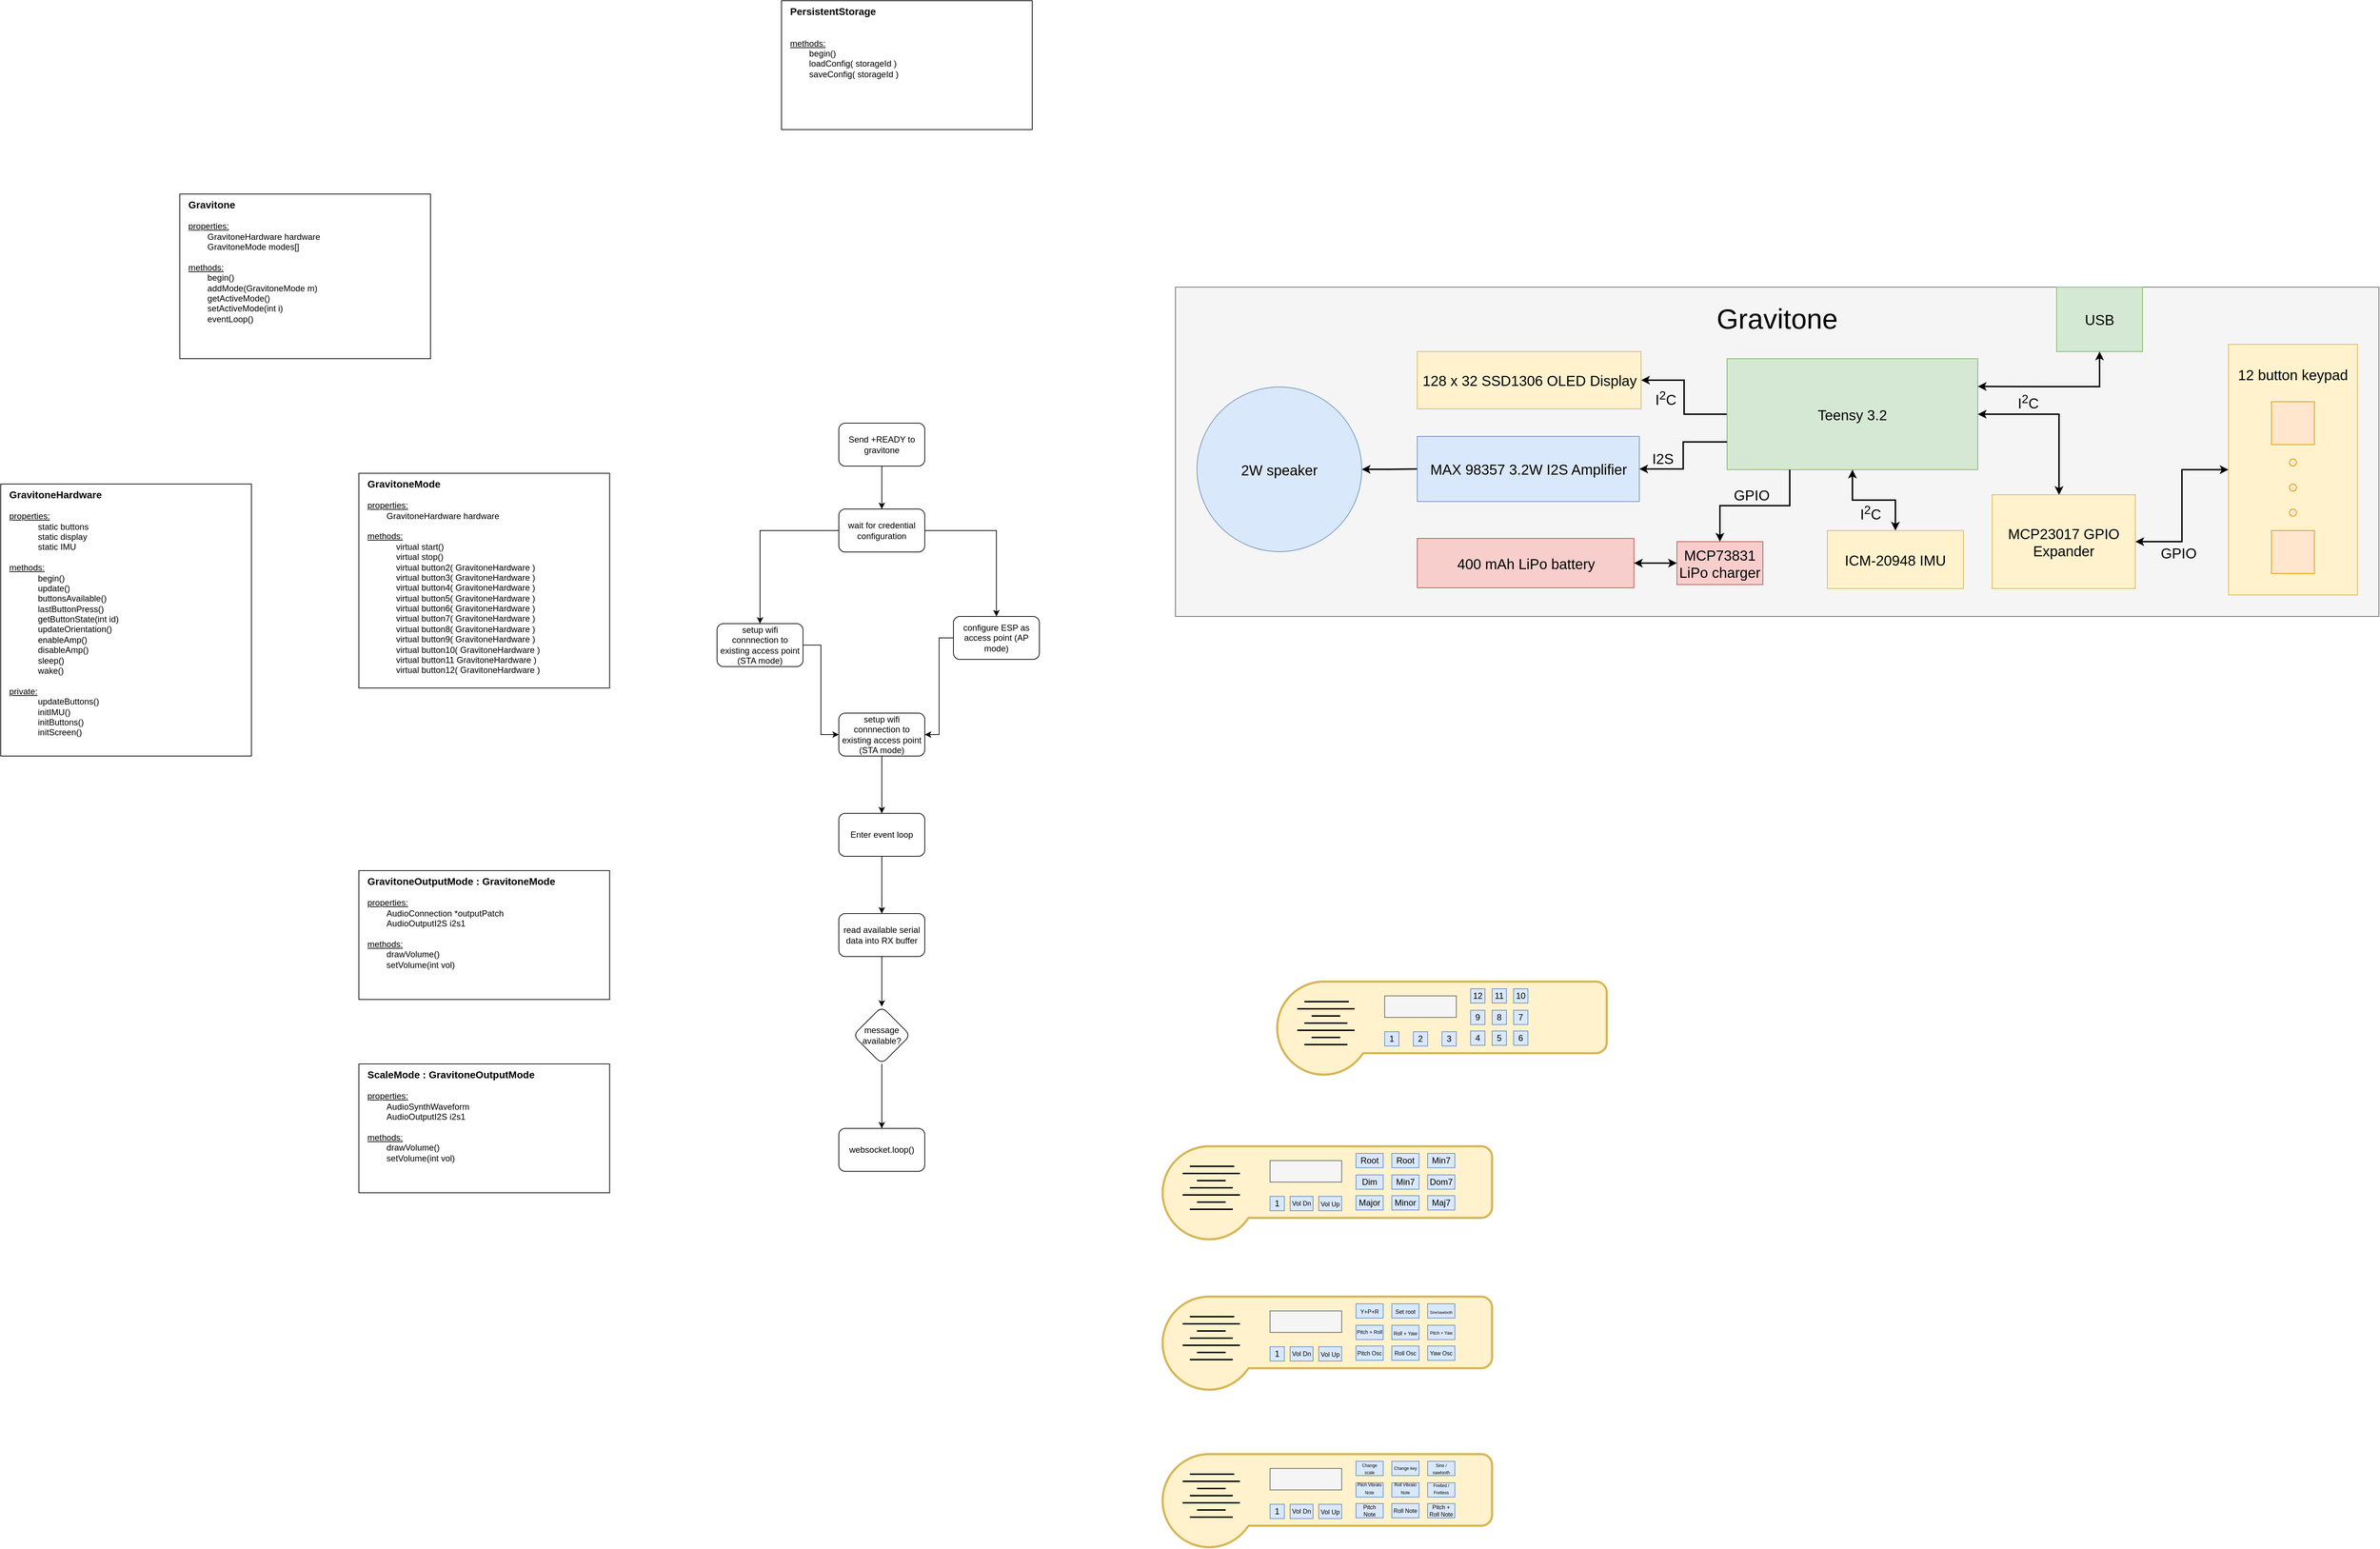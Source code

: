 <mxfile version="20.1.1" type="device"><diagram name="Page-1" id="6133507b-19e7-1e82-6fc7-422aa6c4b21f"><mxGraphModel dx="250" dy="991" grid="0" gridSize="10" guides="0" tooltips="1" connect="1" arrows="1" fold="1" page="1" pageScale="1" pageWidth="1100" pageHeight="850" background="none" math="0" shadow="0"><root><mxCell id="0"/><mxCell id="1" parent="0"/><mxCell id="W7IkrbDZLCluCFSgi0uV-3" value="&lt;b style=&quot;font-size: 14px&quot;&gt;GravitoneHardware&lt;br&gt;&lt;/b&gt;&lt;br&gt;&lt;u&gt;properties:&lt;br&gt;&lt;/u&gt;&lt;blockquote style=&quot;margin: 0 0 0 40px ; border: none ; padding: 0px&quot;&gt;&lt;/blockquote&gt;&lt;blockquote style=&quot;margin: 0 0 0 40px ; border: none ; padding: 0px&quot;&gt;&lt;span&gt;static buttons&lt;br&gt;&lt;/span&gt;&lt;span&gt;static display&lt;br&gt;&lt;/span&gt;static IMU&lt;/blockquote&gt;&lt;blockquote style=&quot;margin: 0 0 0 40px ; border: none ; padding: 0px&quot;&gt;&lt;/blockquote&gt;&lt;br&gt;&lt;u&gt;methods:&lt;/u&gt;&lt;b&gt;&lt;br&gt;&lt;/b&gt;&lt;span&gt;&#9;&lt;/span&gt;&lt;blockquote style=&quot;margin: 0 0 0 40px ; border: none ; padding: 0px&quot;&gt;begin()&lt;br&gt;update()&lt;br&gt;buttonsAvailable()&lt;br&gt;lastButtonPress()&lt;/blockquote&gt;&lt;blockquote style=&quot;margin: 0 0 0 40px ; border: none ; padding: 0px&quot;&gt;getButtonState(int id)&lt;/blockquote&gt;&lt;blockquote style=&quot;margin: 0 0 0 40px ; border: none ; padding: 0px&quot;&gt;updateOrientation()&lt;/blockquote&gt;&lt;blockquote style=&quot;margin: 0 0 0 40px ; border: none ; padding: 0px&quot;&gt;&lt;span&gt;enableAmp()&lt;/span&gt;&lt;/blockquote&gt;&lt;blockquote style=&quot;margin: 0 0 0 40px ; border: none ; padding: 0px&quot;&gt;&lt;span&gt;disableAmp()&lt;/span&gt;&lt;/blockquote&gt;&lt;blockquote style=&quot;margin: 0 0 0 40px ; border: none ; padding: 0px&quot;&gt;sleep()&lt;/blockquote&gt;&lt;blockquote style=&quot;margin: 0 0 0 40px ; border: none ; padding: 0px&quot;&gt;wake()&lt;/blockquote&gt;&lt;blockquote style=&quot;margin: 0 0 0 40px ; border: none ; padding: 0px&quot;&gt;&lt;span&gt;&lt;br&gt;&lt;/span&gt;&lt;/blockquote&gt;&lt;span&gt;&lt;u&gt;private:&lt;/u&gt;&lt;br&gt;&lt;/span&gt;&lt;blockquote style=&quot;margin: 0 0 0 40px ; border: none ; padding: 0px&quot;&gt;updateButtons()&lt;br&gt;&lt;span&gt;initIMU()&lt;br&gt;&lt;/span&gt;&lt;span&gt;initButtons()&lt;br&gt;&lt;/span&gt;initScreen()&lt;/blockquote&gt;&lt;blockquote style=&quot;margin: 0 0 0 40px ; border: none ; padding: 0px&quot;&gt;&lt;/blockquote&gt;&lt;blockquote style=&quot;margin: 0 0 0 40px ; border: none ; padding: 0px&quot;&gt;&lt;/blockquote&gt;" style="rounded=0;whiteSpace=wrap;html=1;align=left;verticalAlign=top;spacingLeft=10;" parent="1" vertex="1"><mxGeometry x="80" y="75" width="350" height="380" as="geometry"/></mxCell><mxCell id="W7IkrbDZLCluCFSgi0uV-5" value="&lt;b style=&quot;font-size: 14px&quot;&gt;PersistentStorage&lt;br&gt;&lt;/b&gt;&lt;br&gt;&lt;blockquote style=&quot;margin: 0 0 0 40px ; border: none ; padding: 0px&quot;&gt;&lt;/blockquote&gt;&lt;br&gt;&lt;u&gt;methods:&lt;/u&gt;&lt;b&gt;&lt;br&gt;&lt;/b&gt;&lt;span style=&quot;white-space: pre&quot;&gt;&#9;&lt;/span&gt;begin()&lt;br&gt;&amp;nbsp; &amp;nbsp;&lt;span style=&quot;white-space: pre&quot;&gt;&#9;&lt;/span&gt;loadConfig( storageId )&lt;br&gt;&lt;span style=&quot;white-space: pre&quot;&gt;&#9;&lt;/span&gt;saveConfig( storageId )" style="rounded=0;whiteSpace=wrap;html=1;align=left;verticalAlign=top;spacingLeft=10;" parent="1" vertex="1"><mxGeometry x="1170" y="-600" width="350" height="180" as="geometry"/></mxCell><mxCell id="W7IkrbDZLCluCFSgi0uV-6" value="&lt;b style=&quot;font-size: 14px&quot;&gt;Gravitone&lt;br&gt;&lt;/b&gt;&lt;br&gt;&lt;blockquote style=&quot;margin: 0 0 0 40px ; border: none ; padding: 0px&quot;&gt;&lt;/blockquote&gt;&lt;u&gt;properties:&lt;br&gt;&lt;/u&gt;&lt;span style=&quot;white-space: pre&quot;&gt;&#9;&lt;/span&gt;GravitoneHardware hardware&lt;br&gt;&lt;span style=&quot;white-space: pre&quot;&gt;&lt;span style=&quot;white-space: pre&quot;&gt;&#9;&lt;/span&gt;GravitoneMode modes[]&#9;&lt;/span&gt;&lt;br&gt;&lt;br&gt;&lt;u&gt;methods:&lt;/u&gt;&lt;br&gt;&lt;span style=&quot;white-space: pre&quot;&gt;&#9;&lt;/span&gt;begin()&lt;br&gt;&lt;span style=&quot;font-weight: bold ; white-space: pre&quot;&gt;&#9;&lt;/span&gt;addMode(GravitoneMode m)&lt;br&gt;&lt;span&gt;&#9;&lt;/span&gt;&lt;span&gt;&#9;&lt;/span&gt;&lt;span style=&quot;white-space: pre&quot;&gt;&#9;&lt;/span&gt;getActiveMode()&lt;br&gt;&lt;span style=&quot;white-space: pre&quot;&gt;&#9;&lt;/span&gt;setActiveMode(int i)&lt;br&gt;&lt;span style=&quot;white-space: pre&quot;&gt;&#9;&lt;/span&gt;eventLoop()" style="rounded=0;whiteSpace=wrap;html=1;align=left;verticalAlign=top;spacingLeft=10;" parent="1" vertex="1"><mxGeometry x="330" y="-330" width="350" height="230" as="geometry"/></mxCell><mxCell id="W7IkrbDZLCluCFSgi0uV-7" value="&lt;b style=&quot;font-size: 14px&quot;&gt;GravitoneMode&lt;br&gt;&lt;/b&gt;&lt;br&gt;&lt;blockquote style=&quot;margin: 0 0 0 40px ; border: none ; padding: 0px&quot;&gt;&lt;/blockquote&gt;&lt;u&gt;properties:&lt;br&gt;&lt;/u&gt;&lt;span style=&quot;white-space: pre&quot;&gt;&#9;&lt;/span&gt;GravitoneHardware hardware&lt;br&gt;&lt;br&gt;&lt;u&gt;methods:&lt;/u&gt;&lt;b&gt;&lt;br&gt;&lt;/b&gt;&lt;span&gt;&#9;&lt;/span&gt;&lt;blockquote style=&quot;margin: 0 0 0 40px ; border: none ; padding: 0px&quot;&gt;virtual start()&lt;br&gt;virtual stop()&lt;br&gt;virtual button2( GravitoneHardware )&lt;br&gt;virtual button3( GravitoneHardware )&lt;br&gt;virtual button4( GravitoneHardware )&lt;br&gt;virtual button5( GravitoneHardware )&lt;br&gt;virtual button6( GravitoneHardware )&lt;br&gt;virtual button7( GravitoneHardware )&lt;br&gt;virtual button8( GravitoneHardware )&lt;br&gt;virtual button9( GravitoneHardware )&lt;br&gt;virtual button10( GravitoneHardware )&lt;br&gt;virtual button11 GravitoneHardware )&lt;br&gt;virtual button12( GravitoneHardware )&lt;/blockquote&gt;" style="rounded=0;whiteSpace=wrap;html=1;align=left;verticalAlign=top;spacingLeft=10;" parent="1" vertex="1"><mxGeometry x="580" y="60" width="350" height="300" as="geometry"/></mxCell><mxCell id="W7IkrbDZLCluCFSgi0uV-9" value="&lt;b style=&quot;font-size: 14px&quot;&gt;GravitoneOutputMode : GravitoneMode&lt;br&gt;&lt;/b&gt;&lt;br&gt;&lt;u&gt;properties:&lt;br&gt;&lt;/u&gt;&lt;span style=&quot;white-space: pre&quot;&gt;&#9;&lt;/span&gt;AudioConnection *outputPatch&lt;br&gt;&lt;span style=&quot;white-space: pre&quot;&gt;&#9;&lt;/span&gt;AudioOutputI2S i2s1&lt;br&gt;&lt;blockquote style=&quot;margin: 0 0 0 40px ; border: none ; padding: 0px&quot;&gt;&lt;/blockquote&gt;&lt;br&gt;&lt;u&gt;methods:&lt;br&gt;&lt;/u&gt;&lt;span style=&quot;font-weight: bold ; white-space: pre&quot;&gt;&#9;&lt;/span&gt;drawVolume()&lt;br&gt;&lt;span style=&quot;white-space: pre&quot;&gt;&#9;&lt;/span&gt;setVolume(int vol)" style="rounded=0;whiteSpace=wrap;html=1;align=left;verticalAlign=top;spacingLeft=10;" parent="1" vertex="1"><mxGeometry x="580" y="615" width="350" height="180" as="geometry"/></mxCell><mxCell id="PRtLZQ2tRaYuhKxC2Gip-6" value="" style="edgeStyle=orthogonalEdgeStyle;rounded=0;orthogonalLoop=1;jettySize=auto;html=1;" parent="1" source="PRtLZQ2tRaYuhKxC2Gip-1" target="PRtLZQ2tRaYuhKxC2Gip-2" edge="1"><mxGeometry relative="1" as="geometry"/></mxCell><mxCell id="PRtLZQ2tRaYuhKxC2Gip-1" value="Send +READY to gravitone" style="rounded=1;whiteSpace=wrap;html=1;" parent="1" vertex="1"><mxGeometry x="1250" y="-10" width="120" height="60" as="geometry"/></mxCell><mxCell id="PRtLZQ2tRaYuhKxC2Gip-7" style="edgeStyle=orthogonalEdgeStyle;rounded=0;orthogonalLoop=1;jettySize=auto;html=1;entryX=0.5;entryY=0;entryDx=0;entryDy=0;" parent="1" source="PRtLZQ2tRaYuhKxC2Gip-2" target="PRtLZQ2tRaYuhKxC2Gip-3" edge="1"><mxGeometry relative="1" as="geometry"/></mxCell><mxCell id="PRtLZQ2tRaYuhKxC2Gip-8" style="edgeStyle=orthogonalEdgeStyle;rounded=0;orthogonalLoop=1;jettySize=auto;html=1;entryX=0.5;entryY=0;entryDx=0;entryDy=0;" parent="1" source="PRtLZQ2tRaYuhKxC2Gip-2" target="PRtLZQ2tRaYuhKxC2Gip-4" edge="1"><mxGeometry relative="1" as="geometry"/></mxCell><mxCell id="PRtLZQ2tRaYuhKxC2Gip-2" value="wait for credential configuration" style="rounded=1;whiteSpace=wrap;html=1;" parent="1" vertex="1"><mxGeometry x="1250" y="110" width="120" height="60" as="geometry"/></mxCell><mxCell id="PRtLZQ2tRaYuhKxC2Gip-9" style="edgeStyle=orthogonalEdgeStyle;rounded=0;orthogonalLoop=1;jettySize=auto;html=1;entryX=0;entryY=0.5;entryDx=0;entryDy=0;" parent="1" source="PRtLZQ2tRaYuhKxC2Gip-3" target="PRtLZQ2tRaYuhKxC2Gip-5" edge="1"><mxGeometry relative="1" as="geometry"/></mxCell><mxCell id="PRtLZQ2tRaYuhKxC2Gip-3" value="setup wifi connnection to existing access point (STA mode)" style="rounded=1;whiteSpace=wrap;html=1;" parent="1" vertex="1"><mxGeometry x="1080" y="270" width="120" height="60" as="geometry"/></mxCell><mxCell id="PRtLZQ2tRaYuhKxC2Gip-10" style="edgeStyle=orthogonalEdgeStyle;rounded=0;orthogonalLoop=1;jettySize=auto;html=1;entryX=1;entryY=0.5;entryDx=0;entryDy=0;" parent="1" source="PRtLZQ2tRaYuhKxC2Gip-4" target="PRtLZQ2tRaYuhKxC2Gip-5" edge="1"><mxGeometry relative="1" as="geometry"/></mxCell><mxCell id="PRtLZQ2tRaYuhKxC2Gip-4" value="configure ESP as access point (AP mode)" style="rounded=1;whiteSpace=wrap;html=1;" parent="1" vertex="1"><mxGeometry x="1410" y="260" width="120" height="60" as="geometry"/></mxCell><mxCell id="PRtLZQ2tRaYuhKxC2Gip-12" value="" style="edgeStyle=orthogonalEdgeStyle;rounded=0;orthogonalLoop=1;jettySize=auto;html=1;" parent="1" source="PRtLZQ2tRaYuhKxC2Gip-5" target="PRtLZQ2tRaYuhKxC2Gip-11" edge="1"><mxGeometry relative="1" as="geometry"/></mxCell><mxCell id="PRtLZQ2tRaYuhKxC2Gip-5" value="setup wifi connnection to existing access point (STA mode)" style="rounded=1;whiteSpace=wrap;html=1;" parent="1" vertex="1"><mxGeometry x="1250" y="395" width="120" height="60" as="geometry"/></mxCell><mxCell id="PRtLZQ2tRaYuhKxC2Gip-14" value="" style="edgeStyle=orthogonalEdgeStyle;rounded=0;orthogonalLoop=1;jettySize=auto;html=1;" parent="1" source="PRtLZQ2tRaYuhKxC2Gip-11" target="PRtLZQ2tRaYuhKxC2Gip-13" edge="1"><mxGeometry relative="1" as="geometry"/></mxCell><mxCell id="PRtLZQ2tRaYuhKxC2Gip-11" value="Enter event loop" style="rounded=1;whiteSpace=wrap;html=1;" parent="1" vertex="1"><mxGeometry x="1250" y="535" width="120" height="60" as="geometry"/></mxCell><mxCell id="PRtLZQ2tRaYuhKxC2Gip-16" value="" style="edgeStyle=orthogonalEdgeStyle;rounded=0;orthogonalLoop=1;jettySize=auto;html=1;" parent="1" source="PRtLZQ2tRaYuhKxC2Gip-13" target="PRtLZQ2tRaYuhKxC2Gip-15" edge="1"><mxGeometry relative="1" as="geometry"/></mxCell><mxCell id="PRtLZQ2tRaYuhKxC2Gip-13" value="read available serial data into RX buffer" style="rounded=1;whiteSpace=wrap;html=1;" parent="1" vertex="1"><mxGeometry x="1250" y="675" width="120" height="60" as="geometry"/></mxCell><mxCell id="PRtLZQ2tRaYuhKxC2Gip-18" value="" style="edgeStyle=orthogonalEdgeStyle;rounded=0;orthogonalLoop=1;jettySize=auto;html=1;" parent="1" source="PRtLZQ2tRaYuhKxC2Gip-15" target="PRtLZQ2tRaYuhKxC2Gip-17" edge="1"><mxGeometry relative="1" as="geometry"/></mxCell><mxCell id="PRtLZQ2tRaYuhKxC2Gip-15" value="message available?" style="rhombus;whiteSpace=wrap;html=1;rounded=1;" parent="1" vertex="1"><mxGeometry x="1270" y="805" width="80" height="80" as="geometry"/></mxCell><mxCell id="PRtLZQ2tRaYuhKxC2Gip-17" value="websocket.loop()" style="whiteSpace=wrap;html=1;rounded=1;" parent="1" vertex="1"><mxGeometry x="1250" y="975" width="120" height="60" as="geometry"/></mxCell><mxCell id="-ReIw0TXTo-_Zbd1Sqmu-2" value="&lt;b style=&quot;font-size: 14px&quot;&gt;ScaleMode : GravitoneOutputMode&lt;br&gt;&lt;/b&gt;&lt;br&gt;&lt;u&gt;properties:&lt;br&gt;&lt;/u&gt;&lt;span style=&quot;white-space: pre&quot;&gt;&#9;&lt;/span&gt;AudioSynthWaveform&amp;nbsp;&lt;br&gt;&lt;span style=&quot;white-space: pre&quot;&gt;&#9;&lt;/span&gt;AudioOutputI2S i2s1&lt;br&gt;&lt;blockquote style=&quot;margin: 0 0 0 40px ; border: none ; padding: 0px&quot;&gt;&lt;/blockquote&gt;&lt;br&gt;&lt;u&gt;methods:&lt;br&gt;&lt;/u&gt;&lt;span style=&quot;font-weight: bold ; white-space: pre&quot;&gt;&#9;&lt;/span&gt;drawVolume()&lt;br&gt;&lt;span style=&quot;white-space: pre&quot;&gt;&#9;&lt;/span&gt;setVolume(int vol)" style="rounded=0;whiteSpace=wrap;html=1;align=left;verticalAlign=top;spacingLeft=10;" parent="1" vertex="1"><mxGeometry x="580" y="885" width="350" height="180" as="geometry"/></mxCell><mxCell id="-ReIw0TXTo-_Zbd1Sqmu-3" value="" style="rounded=0;whiteSpace=wrap;html=1;fillColor=#f5f5f5;fontColor=#333333;strokeColor=#666666;" parent="1" vertex="1"><mxGeometry x="1720" y="-200" width="1680" height="460" as="geometry"/></mxCell><mxCell id="-ReIw0TXTo-_Zbd1Sqmu-4" value="&lt;font style=&quot;font-size: 39px;&quot;&gt;Gravitone&lt;/font&gt;" style="text;html=1;strokeColor=none;fillColor=none;align=center;verticalAlign=middle;whiteSpace=wrap;rounded=0;fontSize=39;" parent="1" vertex="1"><mxGeometry x="2470" y="-170" width="180" height="30" as="geometry"/></mxCell><mxCell id="-ReIw0TXTo-_Zbd1Sqmu-22" style="edgeStyle=orthogonalEdgeStyle;rounded=0;orthogonalLoop=1;jettySize=auto;html=1;entryX=0;entryY=0.5;entryDx=0;entryDy=0;fontSize=20;strokeWidth=2;startArrow=classic;startFill=1;endArrow=none;endFill=0;" parent="1" source="-ReIw0TXTo-_Zbd1Sqmu-5" target="-ReIw0TXTo-_Zbd1Sqmu-6" edge="1"><mxGeometry relative="1" as="geometry"/></mxCell><mxCell id="-ReIw0TXTo-_Zbd1Sqmu-5" value="128 x 32 SSD1306 OLED Display" style="rounded=0;whiteSpace=wrap;html=1;fontSize=20;fillColor=#fff2cc;strokeColor=#d6b656;" parent="1" vertex="1"><mxGeometry x="2057.5" y="-110" width="312.5" height="80" as="geometry"/></mxCell><mxCell id="-ReIw0TXTo-_Zbd1Sqmu-24" style="edgeStyle=orthogonalEdgeStyle;rounded=0;orthogonalLoop=1;jettySize=auto;html=1;exitX=0.5;exitY=1;exitDx=0;exitDy=0;entryX=0.5;entryY=0;entryDx=0;entryDy=0;fontSize=20;strokeWidth=2;startArrow=classic;startFill=1;" parent="1" source="-ReIw0TXTo-_Zbd1Sqmu-6" target="-ReIw0TXTo-_Zbd1Sqmu-21" edge="1"><mxGeometry relative="1" as="geometry"/></mxCell><mxCell id="-ReIw0TXTo-_Zbd1Sqmu-26" style="edgeStyle=orthogonalEdgeStyle;rounded=0;orthogonalLoop=1;jettySize=auto;html=1;entryX=0.467;entryY=0.002;entryDx=0;entryDy=0;entryPerimeter=0;fontSize=20;strokeWidth=2;startArrow=classic;startFill=1;" parent="1" source="-ReIw0TXTo-_Zbd1Sqmu-6" target="-ReIw0TXTo-_Zbd1Sqmu-19" edge="1"><mxGeometry relative="1" as="geometry"/></mxCell><mxCell id="-ReIw0TXTo-_Zbd1Sqmu-29" value="I&lt;sup&gt;2&lt;/sup&gt;C" style="edgeLabel;html=1;align=center;verticalAlign=middle;resizable=0;points=[];fontSize=20;labelBackgroundColor=none;" parent="-ReIw0TXTo-_Zbd1Sqmu-26" vertex="1" connectable="0"><mxGeometry x="-0.222" y="3" relative="1" as="geometry"><mxPoint x="-18" y="-15" as="offset"/></mxGeometry></mxCell><mxCell id="-ReIw0TXTo-_Zbd1Sqmu-6" value="Teensy 3.2" style="rounded=0;whiteSpace=wrap;html=1;fontSize=20;fillColor=#d5e8d4;strokeColor=#82b366;" parent="1" vertex="1"><mxGeometry x="2490" y="-100" width="350" height="155" as="geometry"/></mxCell><mxCell id="-ReIw0TXTo-_Zbd1Sqmu-35" style="edgeStyle=orthogonalEdgeStyle;rounded=0;orthogonalLoop=1;jettySize=auto;html=1;entryX=0;entryY=0.5;entryDx=0;entryDy=0;fontSize=20;strokeWidth=2;startArrow=classic;startFill=1;endArrow=none;endFill=0;" parent="1" source="-ReIw0TXTo-_Zbd1Sqmu-7" target="-ReIw0TXTo-_Zbd1Sqmu-8" edge="1"><mxGeometry relative="1" as="geometry"/></mxCell><mxCell id="-ReIw0TXTo-_Zbd1Sqmu-7" value="2W speaker" style="ellipse;whiteSpace=wrap;html=1;fontSize=20;fillColor=#dae8fc;strokeColor=#6c8ebf;" parent="1" vertex="1"><mxGeometry x="1750" y="-60.5" width="230" height="230" as="geometry"/></mxCell><mxCell id="-ReIw0TXTo-_Zbd1Sqmu-36" style="edgeStyle=orthogonalEdgeStyle;rounded=0;orthogonalLoop=1;jettySize=auto;html=1;entryX=0;entryY=0.75;entryDx=0;entryDy=0;fontSize=20;strokeWidth=2;startArrow=classic;startFill=1;endArrow=none;endFill=0;" parent="1" source="-ReIw0TXTo-_Zbd1Sqmu-8" target="-ReIw0TXTo-_Zbd1Sqmu-6" edge="1"><mxGeometry relative="1" as="geometry"/></mxCell><mxCell id="-ReIw0TXTo-_Zbd1Sqmu-37" value="I2S" style="edgeLabel;html=1;align=center;verticalAlign=middle;resizable=0;points=[];fontSize=20;labelBackgroundColor=none;" parent="-ReIw0TXTo-_Zbd1Sqmu-36" vertex="1" connectable="0"><mxGeometry x="-0.038" y="-2" relative="1" as="geometry"><mxPoint x="-31" as="offset"/></mxGeometry></mxCell><mxCell id="-ReIw0TXTo-_Zbd1Sqmu-8" value="MAX 98357 3.2W I2S Amplifier" style="rounded=0;whiteSpace=wrap;html=1;fontSize=20;fillColor=#dae8fc;strokeColor=#6c8ebf;" parent="1" vertex="1"><mxGeometry x="2057.5" y="8.5" width="310" height="91" as="geometry"/></mxCell><mxCell id="-ReIw0TXTo-_Zbd1Sqmu-9" value="&lt;br style=&quot;font-size: 20px&quot;&gt;12 button keypad" style="rounded=0;whiteSpace=wrap;html=1;fontSize=20;align=center;verticalAlign=top;fillColor=#fff2cc;strokeColor=#d6b656;" parent="1" vertex="1"><mxGeometry x="3190" y="-120" width="180" height="350" as="geometry"/></mxCell><mxCell id="-ReIw0TXTo-_Zbd1Sqmu-10" value="" style="rounded=0;whiteSpace=wrap;html=1;fontSize=15;fillColor=#ffe6cc;strokeColor=#d79b00;" parent="1" vertex="1"><mxGeometry x="3250" y="-40" width="60" height="60" as="geometry"/></mxCell><mxCell id="-ReIw0TXTo-_Zbd1Sqmu-12" value="" style="ellipse;whiteSpace=wrap;html=1;fontSize=15;fillColor=#ffe6cc;strokeColor=#d79b00;" parent="1" vertex="1"><mxGeometry x="3275" y="40" width="10" height="10" as="geometry"/></mxCell><mxCell id="-ReIw0TXTo-_Zbd1Sqmu-13" value="" style="ellipse;whiteSpace=wrap;html=1;fontSize=15;fillColor=#ffe6cc;strokeColor=#d79b00;" parent="1" vertex="1"><mxGeometry x="3275" y="75" width="10" height="10" as="geometry"/></mxCell><mxCell id="-ReIw0TXTo-_Zbd1Sqmu-14" value="" style="ellipse;whiteSpace=wrap;html=1;fontSize=15;fillColor=#ffe6cc;strokeColor=#d79b00;" parent="1" vertex="1"><mxGeometry x="3275" y="110" width="10" height="10" as="geometry"/></mxCell><mxCell id="-ReIw0TXTo-_Zbd1Sqmu-18" value="" style="rounded=0;whiteSpace=wrap;html=1;fontSize=15;fillColor=#ffe6cc;strokeColor=#d79b00;" parent="1" vertex="1"><mxGeometry x="3250" y="140" width="60" height="60" as="geometry"/></mxCell><mxCell id="-ReIw0TXTo-_Zbd1Sqmu-27" style="edgeStyle=orthogonalEdgeStyle;rounded=0;orthogonalLoop=1;jettySize=auto;html=1;entryX=0;entryY=0.5;entryDx=0;entryDy=0;fontSize=20;strokeWidth=2;startArrow=classic;startFill=1;" parent="1" source="-ReIw0TXTo-_Zbd1Sqmu-19" target="-ReIw0TXTo-_Zbd1Sqmu-9" edge="1"><mxGeometry relative="1" as="geometry"/></mxCell><mxCell id="-ReIw0TXTo-_Zbd1Sqmu-28" value="GPIO" style="edgeLabel;html=1;align=center;verticalAlign=middle;resizable=0;points=[];fontSize=20;labelBackgroundColor=none;" parent="-ReIw0TXTo-_Zbd1Sqmu-27" vertex="1" connectable="0"><mxGeometry x="-0.132" relative="1" as="geometry"><mxPoint x="-5" y="50" as="offset"/></mxGeometry></mxCell><mxCell id="-ReIw0TXTo-_Zbd1Sqmu-19" value="MCP23017 GPIO Expander" style="rounded=0;whiteSpace=wrap;html=1;fontSize=20;fillColor=#fff2cc;strokeColor=#d6b656;" parent="1" vertex="1"><mxGeometry x="2860" y="90" width="200" height="131" as="geometry"/></mxCell><mxCell id="-ReIw0TXTo-_Zbd1Sqmu-21" value="ICM-20948 IMU" style="rounded=0;whiteSpace=wrap;html=1;fontSize=20;fillColor=#fff2cc;strokeColor=#d6b656;" parent="1" vertex="1"><mxGeometry x="2630" y="140" width="190" height="81" as="geometry"/></mxCell><mxCell id="-ReIw0TXTo-_Zbd1Sqmu-33" value="I&lt;sup&gt;2&lt;/sup&gt;C" style="edgeLabel;html=1;align=center;verticalAlign=middle;resizable=0;points=[];fontSize=20;labelBackgroundColor=none;" parent="1" vertex="1" connectable="0"><mxGeometry x="2940.001" y="-39.996" as="geometry"><mxPoint x="-536" y="-5" as="offset"/></mxGeometry></mxCell><mxCell id="-ReIw0TXTo-_Zbd1Sqmu-34" value="I&lt;sup&gt;2&lt;/sup&gt;C" style="edgeLabel;html=1;align=center;verticalAlign=middle;resizable=0;points=[];fontSize=20;labelBackgroundColor=none;" parent="1" vertex="1" connectable="0"><mxGeometry x="2690.001" y="115.004" as="geometry"/></mxCell><mxCell id="-ReIw0TXTo-_Zbd1Sqmu-40" value="400 mAh LiPo battery" style="rounded=0;whiteSpace=wrap;html=1;fontSize=20;fillColor=#f8cecc;strokeColor=#b85450;" parent="1" vertex="1"><mxGeometry x="2057.5" y="151" width="302.5" height="69" as="geometry"/></mxCell><mxCell id="-ReIw0TXTo-_Zbd1Sqmu-43" style="edgeStyle=orthogonalEdgeStyle;rounded=0;orthogonalLoop=1;jettySize=auto;html=1;entryX=0.25;entryY=1;entryDx=0;entryDy=0;fontSize=20;startArrow=classic;startFill=1;endArrow=none;endFill=0;strokeWidth=2;" parent="1" source="-ReIw0TXTo-_Zbd1Sqmu-42" target="-ReIw0TXTo-_Zbd1Sqmu-6" edge="1"><mxGeometry relative="1" as="geometry"/></mxCell><mxCell id="-ReIw0TXTo-_Zbd1Sqmu-44" value="GPIO" style="edgeLabel;html=1;align=center;verticalAlign=middle;resizable=0;points=[];fontSize=20;labelBackgroundColor=none;" parent="-ReIw0TXTo-_Zbd1Sqmu-43" vertex="1" connectable="0"><mxGeometry x="-0.265" y="-7" relative="1" as="geometry"><mxPoint x="21" y="-23" as="offset"/></mxGeometry></mxCell><mxCell id="-ReIw0TXTo-_Zbd1Sqmu-45" value="" style="edgeStyle=orthogonalEdgeStyle;rounded=0;orthogonalLoop=1;jettySize=auto;html=1;fontSize=20;startArrow=classic;startFill=1;endArrow=classic;endFill=1;strokeWidth=2;" parent="1" source="-ReIw0TXTo-_Zbd1Sqmu-42" target="-ReIw0TXTo-_Zbd1Sqmu-40" edge="1"><mxGeometry relative="1" as="geometry"/></mxCell><mxCell id="-ReIw0TXTo-_Zbd1Sqmu-42" value="MCP73831 LiPo charger" style="rounded=0;whiteSpace=wrap;html=1;fontSize=20;fillColor=#f8cecc;strokeColor=#b85450;" parent="1" vertex="1"><mxGeometry x="2420" y="155.5" width="120" height="60" as="geometry"/></mxCell><mxCell id="-ReIw0TXTo-_Zbd1Sqmu-49" style="edgeStyle=orthogonalEdgeStyle;rounded=0;orthogonalLoop=1;jettySize=auto;html=1;entryX=1;entryY=0.25;entryDx=0;entryDy=0;fontSize=20;startArrow=classic;startFill=1;endArrow=classic;endFill=1;strokeWidth=2;exitX=0.5;exitY=1;exitDx=0;exitDy=0;" parent="1" source="-ReIw0TXTo-_Zbd1Sqmu-50" target="-ReIw0TXTo-_Zbd1Sqmu-6" edge="1"><mxGeometry relative="1" as="geometry"><mxPoint x="3024.75" y="-109.5" as="sourcePoint"/><Array as="points"><mxPoint x="3010" y="-61"/><mxPoint x="2932" y="-61"/></Array></mxGeometry></mxCell><mxCell id="-ReIw0TXTo-_Zbd1Sqmu-50" value="USB" style="rounded=0;whiteSpace=wrap;html=1;labelBackgroundColor=none;fontSize=20;fillColor=#d5e8d4;strokeColor=#82b366;" parent="1" vertex="1"><mxGeometry x="2950" y="-200" width="120" height="90" as="geometry"/></mxCell><mxCell id="7akcp9moLon53JhHMyF--1" value="" style="rounded=1;whiteSpace=wrap;html=1;strokeWidth=3;fillColor=#fff2cc;strokeColor=#d6b656;" parent="1" vertex="1"><mxGeometry x="1912" y="770" width="410" height="100" as="geometry"/></mxCell><mxCell id="7akcp9moLon53JhHMyF--2" value="" style="ellipse;whiteSpace=wrap;html=1;strokeWidth=3;fillColor=#fff2cc;strokeColor=#d6b656;" parent="1" vertex="1"><mxGeometry x="1862" y="770" width="130" height="130" as="geometry"/></mxCell><mxCell id="7akcp9moLon53JhHMyF--3" value="" style="rounded=0;whiteSpace=wrap;html=1;strokeColor=none;fillColor=#fff2cc;" parent="1" vertex="1"><mxGeometry x="1922" y="770" width="130" height="100" as="geometry"/></mxCell><mxCell id="7akcp9moLon53JhHMyF--4" value="" style="rounded=0;whiteSpace=wrap;html=1;fillColor=#f5f5f5;fontColor=#333333;strokeColor=#666666;" parent="1" vertex="1"><mxGeometry x="2012" y="790" width="100" height="30" as="geometry"/></mxCell><mxCell id="7akcp9moLon53JhHMyF--5" value="1" style="rounded=0;whiteSpace=wrap;html=1;fillColor=#dae8fc;strokeColor=#6c8ebf;" parent="1" vertex="1"><mxGeometry x="2012" y="840" width="20" height="20" as="geometry"/></mxCell><mxCell id="7akcp9moLon53JhHMyF--6" value="2" style="rounded=0;whiteSpace=wrap;html=1;fillColor=#dae8fc;strokeColor=#6c8ebf;" parent="1" vertex="1"><mxGeometry x="2052" y="840" width="20" height="20" as="geometry"/></mxCell><mxCell id="7akcp9moLon53JhHMyF--7" value="3" style="rounded=0;whiteSpace=wrap;html=1;fillColor=#dae8fc;strokeColor=#6c8ebf;" parent="1" vertex="1"><mxGeometry x="2092" y="840" width="20" height="20" as="geometry"/></mxCell><mxCell id="7akcp9moLon53JhHMyF--8" value="12" style="rounded=0;whiteSpace=wrap;html=1;fillColor=#dae8fc;strokeColor=#6c8ebf;" parent="1" vertex="1"><mxGeometry x="2132" y="780" width="20" height="20" as="geometry"/></mxCell><mxCell id="7akcp9moLon53JhHMyF--9" value="9" style="rounded=0;whiteSpace=wrap;html=1;fillColor=#dae8fc;strokeColor=#6c8ebf;" parent="1" vertex="1"><mxGeometry x="2132" y="810" width="20" height="20" as="geometry"/></mxCell><mxCell id="7akcp9moLon53JhHMyF--10" value="4" style="rounded=0;whiteSpace=wrap;html=1;fillColor=#dae8fc;strokeColor=#6c8ebf;" parent="1" vertex="1"><mxGeometry x="2132" y="839" width="20" height="20" as="geometry"/></mxCell><mxCell id="7akcp9moLon53JhHMyF--11" value="5" style="rounded=0;whiteSpace=wrap;html=1;fillColor=#dae8fc;strokeColor=#6c8ebf;" parent="1" vertex="1"><mxGeometry x="2162" y="839" width="20" height="20" as="geometry"/></mxCell><mxCell id="7akcp9moLon53JhHMyF--12" value="6" style="rounded=0;whiteSpace=wrap;html=1;fillColor=#dae8fc;strokeColor=#6c8ebf;" parent="1" vertex="1"><mxGeometry x="2192" y="839" width="20" height="20" as="geometry"/></mxCell><mxCell id="7akcp9moLon53JhHMyF--13" value="7" style="rounded=0;whiteSpace=wrap;html=1;fillColor=#dae8fc;strokeColor=#6c8ebf;" parent="1" vertex="1"><mxGeometry x="2192" y="810" width="20" height="20" as="geometry"/></mxCell><mxCell id="7akcp9moLon53JhHMyF--14" value="8" style="rounded=0;whiteSpace=wrap;html=1;fillColor=#dae8fc;strokeColor=#6c8ebf;" parent="1" vertex="1"><mxGeometry x="2162" y="810" width="20" height="20" as="geometry"/></mxCell><mxCell id="7akcp9moLon53JhHMyF--15" value="11" style="rounded=0;whiteSpace=wrap;html=1;fillColor=#dae8fc;strokeColor=#6c8ebf;" parent="1" vertex="1"><mxGeometry x="2162" y="780" width="20" height="20" as="geometry"/></mxCell><mxCell id="7akcp9moLon53JhHMyF--16" value="10" style="rounded=0;whiteSpace=wrap;html=1;fillColor=#dae8fc;strokeColor=#6c8ebf;" parent="1" vertex="1"><mxGeometry x="2192" y="780" width="20" height="20" as="geometry"/></mxCell><mxCell id="7akcp9moLon53JhHMyF--17" value="" style="endArrow=none;html=1;rounded=0;strokeWidth=2;" parent="1" edge="1"><mxGeometry width="50" height="50" relative="1" as="geometry"><mxPoint x="1890" y="808" as="sourcePoint"/><mxPoint x="1970" y="808" as="targetPoint"/></mxGeometry></mxCell><mxCell id="7akcp9moLon53JhHMyF--18" value="" style="endArrow=none;html=1;rounded=0;strokeWidth=2;" parent="1" edge="1"><mxGeometry width="50" height="50" relative="1" as="geometry"><mxPoint x="1910" y="818" as="sourcePoint"/><mxPoint x="1950" y="818" as="targetPoint"/></mxGeometry></mxCell><mxCell id="7akcp9moLon53JhHMyF--19" value="" style="endArrow=none;html=1;rounded=0;strokeWidth=2;" parent="1" edge="1"><mxGeometry width="50" height="50" relative="1" as="geometry"><mxPoint x="1900" y="828" as="sourcePoint"/><mxPoint x="1960" y="828" as="targetPoint"/></mxGeometry></mxCell><mxCell id="7akcp9moLon53JhHMyF--20" value="" style="endArrow=none;html=1;rounded=0;strokeWidth=2;" parent="1" edge="1"><mxGeometry width="50" height="50" relative="1" as="geometry"><mxPoint x="1890" y="838" as="sourcePoint"/><mxPoint x="1970" y="838" as="targetPoint"/></mxGeometry></mxCell><mxCell id="7akcp9moLon53JhHMyF--21" value="" style="endArrow=none;html=1;rounded=0;strokeWidth=2;" parent="1" edge="1"><mxGeometry width="50" height="50" relative="1" as="geometry"><mxPoint x="1910" y="848" as="sourcePoint"/><mxPoint x="1950" y="848" as="targetPoint"/></mxGeometry></mxCell><mxCell id="7akcp9moLon53JhHMyF--22" value="" style="endArrow=none;html=1;rounded=0;strokeWidth=2;" parent="1" edge="1"><mxGeometry width="50" height="50" relative="1" as="geometry"><mxPoint x="1900" y="858" as="sourcePoint"/><mxPoint x="1960" y="858" as="targetPoint"/><Array as="points"><mxPoint x="1930" y="858"/></Array></mxGeometry></mxCell><mxCell id="7akcp9moLon53JhHMyF--23" value="" style="endArrow=none;html=1;rounded=0;strokeWidth=3;entryX=0.367;entryY=0;entryDx=0;entryDy=0;entryPerimeter=0;fillColor=#fff2cc;strokeColor=#d6b656;" parent="1" target="7akcp9moLon53JhHMyF--1" edge="1"><mxGeometry width="50" height="50" relative="1" as="geometry"><mxPoint x="1922" y="770" as="sourcePoint"/><mxPoint x="2002" y="770" as="targetPoint"/></mxGeometry></mxCell><mxCell id="7akcp9moLon53JhHMyF--24" value="" style="endArrow=none;html=1;rounded=0;strokeWidth=3;entryX=0.367;entryY=0;entryDx=0;entryDy=0;entryPerimeter=0;fillColor=#fff2cc;strokeColor=#d6b656;" parent="1" edge="1"><mxGeometry width="50" height="50" relative="1" as="geometry"><mxPoint x="1981" y="870" as="sourcePoint"/><mxPoint x="2121.47" y="870" as="targetPoint"/></mxGeometry></mxCell><mxCell id="7akcp9moLon53JhHMyF--25" value="" style="endArrow=none;html=1;rounded=0;strokeWidth=2;" parent="1" edge="1"><mxGeometry width="50" height="50" relative="1" as="geometry"><mxPoint x="1900" y="798" as="sourcePoint"/><mxPoint x="1962" y="798" as="targetPoint"/></mxGeometry></mxCell><mxCell id="_kCa1DAiLnECE7F3GCSw-1" value="" style="rounded=1;whiteSpace=wrap;html=1;strokeWidth=3;fillColor=#fff2cc;strokeColor=#d6b656;" vertex="1" parent="1"><mxGeometry x="1752" y="1000" width="410" height="100" as="geometry"/></mxCell><mxCell id="_kCa1DAiLnECE7F3GCSw-2" value="" style="ellipse;whiteSpace=wrap;html=1;strokeWidth=3;fillColor=#fff2cc;strokeColor=#d6b656;" vertex="1" parent="1"><mxGeometry x="1702" y="1000" width="130" height="130" as="geometry"/></mxCell><mxCell id="_kCa1DAiLnECE7F3GCSw-3" value="" style="rounded=0;whiteSpace=wrap;html=1;strokeColor=none;fillColor=#fff2cc;" vertex="1" parent="1"><mxGeometry x="1762" y="1000" width="130" height="100" as="geometry"/></mxCell><mxCell id="_kCa1DAiLnECE7F3GCSw-4" value="" style="rounded=0;whiteSpace=wrap;html=1;fillColor=#f5f5f5;fontColor=#333333;strokeColor=#666666;" vertex="1" parent="1"><mxGeometry x="1852" y="1020" width="100" height="30" as="geometry"/></mxCell><mxCell id="_kCa1DAiLnECE7F3GCSw-5" value="1" style="rounded=0;whiteSpace=wrap;html=1;fillColor=#dae8fc;strokeColor=#6c8ebf;" vertex="1" parent="1"><mxGeometry x="1852" y="1070" width="20" height="20" as="geometry"/></mxCell><mxCell id="_kCa1DAiLnECE7F3GCSw-6" value="Vol Dn" style="rounded=0;whiteSpace=wrap;html=1;fillColor=#dae8fc;strokeColor=#6c8ebf;fontSize=9;" vertex="1" parent="1"><mxGeometry x="1880" y="1070" width="32" height="20" as="geometry"/></mxCell><mxCell id="_kCa1DAiLnECE7F3GCSw-7" value="&lt;font style=&quot;font-size: 9px;&quot;&gt;Vol Up&lt;/font&gt;" style="rounded=0;whiteSpace=wrap;html=1;fillColor=#dae8fc;strokeColor=#6c8ebf;" vertex="1" parent="1"><mxGeometry x="1920" y="1070" width="32" height="20" as="geometry"/></mxCell><mxCell id="_kCa1DAiLnECE7F3GCSw-8" value="&lt;font style=&quot;font-size: 12px;&quot;&gt;Root&lt;/font&gt;" style="rounded=0;whiteSpace=wrap;html=1;fillColor=#dae8fc;strokeColor=#6c8ebf;fontSize=12;" vertex="1" parent="1"><mxGeometry x="1972" y="1010" width="38" height="20" as="geometry"/></mxCell><mxCell id="_kCa1DAiLnECE7F3GCSw-9" value="Dim" style="rounded=0;whiteSpace=wrap;html=1;fillColor=#dae8fc;strokeColor=#6c8ebf;" vertex="1" parent="1"><mxGeometry x="1972" y="1040" width="38" height="20" as="geometry"/></mxCell><mxCell id="_kCa1DAiLnECE7F3GCSw-10" value="Major" style="rounded=0;whiteSpace=wrap;html=1;fillColor=#dae8fc;strokeColor=#6c8ebf;" vertex="1" parent="1"><mxGeometry x="1972" y="1069" width="38" height="20" as="geometry"/></mxCell><mxCell id="_kCa1DAiLnECE7F3GCSw-11" value="Minor" style="rounded=0;whiteSpace=wrap;html=1;fillColor=#dae8fc;strokeColor=#6c8ebf;" vertex="1" parent="1"><mxGeometry x="2022" y="1069" width="38" height="20" as="geometry"/></mxCell><mxCell id="_kCa1DAiLnECE7F3GCSw-12" value="Maj7" style="rounded=0;whiteSpace=wrap;html=1;fillColor=#dae8fc;strokeColor=#6c8ebf;" vertex="1" parent="1"><mxGeometry x="2072" y="1069" width="38" height="20" as="geometry"/></mxCell><mxCell id="_kCa1DAiLnECE7F3GCSw-13" value="Dom7" style="rounded=0;whiteSpace=wrap;html=1;fillColor=#dae8fc;strokeColor=#6c8ebf;" vertex="1" parent="1"><mxGeometry x="2072" y="1040" width="38" height="20" as="geometry"/></mxCell><mxCell id="_kCa1DAiLnECE7F3GCSw-14" value="Min7" style="rounded=0;whiteSpace=wrap;html=1;fillColor=#dae8fc;strokeColor=#6c8ebf;" vertex="1" parent="1"><mxGeometry x="2022" y="1040" width="38" height="20" as="geometry"/></mxCell><mxCell id="_kCa1DAiLnECE7F3GCSw-16" value="Min7" style="rounded=0;whiteSpace=wrap;html=1;fillColor=#dae8fc;strokeColor=#6c8ebf;" vertex="1" parent="1"><mxGeometry x="2072" y="1010" width="38" height="20" as="geometry"/></mxCell><mxCell id="_kCa1DAiLnECE7F3GCSw-17" value="" style="endArrow=none;html=1;rounded=0;strokeWidth=2;" edge="1" parent="1"><mxGeometry width="50" height="50" relative="1" as="geometry"><mxPoint x="1730.0" y="1038" as="sourcePoint"/><mxPoint x="1810.0" y="1038" as="targetPoint"/></mxGeometry></mxCell><mxCell id="_kCa1DAiLnECE7F3GCSw-18" value="" style="endArrow=none;html=1;rounded=0;strokeWidth=2;" edge="1" parent="1"><mxGeometry width="50" height="50" relative="1" as="geometry"><mxPoint x="1750.0" y="1048" as="sourcePoint"/><mxPoint x="1790.0" y="1048" as="targetPoint"/></mxGeometry></mxCell><mxCell id="_kCa1DAiLnECE7F3GCSw-19" value="" style="endArrow=none;html=1;rounded=0;strokeWidth=2;" edge="1" parent="1"><mxGeometry width="50" height="50" relative="1" as="geometry"><mxPoint x="1740.0" y="1058" as="sourcePoint"/><mxPoint x="1800.0" y="1058" as="targetPoint"/></mxGeometry></mxCell><mxCell id="_kCa1DAiLnECE7F3GCSw-20" value="" style="endArrow=none;html=1;rounded=0;strokeWidth=2;" edge="1" parent="1"><mxGeometry width="50" height="50" relative="1" as="geometry"><mxPoint x="1730.0" y="1068" as="sourcePoint"/><mxPoint x="1810.0" y="1068" as="targetPoint"/></mxGeometry></mxCell><mxCell id="_kCa1DAiLnECE7F3GCSw-21" value="" style="endArrow=none;html=1;rounded=0;strokeWidth=2;" edge="1" parent="1"><mxGeometry width="50" height="50" relative="1" as="geometry"><mxPoint x="1750.0" y="1078" as="sourcePoint"/><mxPoint x="1790.0" y="1078" as="targetPoint"/></mxGeometry></mxCell><mxCell id="_kCa1DAiLnECE7F3GCSw-22" value="" style="endArrow=none;html=1;rounded=0;strokeWidth=2;" edge="1" parent="1"><mxGeometry width="50" height="50" relative="1" as="geometry"><mxPoint x="1740.0" y="1088" as="sourcePoint"/><mxPoint x="1800.0" y="1088" as="targetPoint"/><Array as="points"><mxPoint x="1770" y="1088"/></Array></mxGeometry></mxCell><mxCell id="_kCa1DAiLnECE7F3GCSw-23" value="" style="endArrow=none;html=1;rounded=0;strokeWidth=3;entryX=0.367;entryY=0;entryDx=0;entryDy=0;entryPerimeter=0;fillColor=#fff2cc;strokeColor=#d6b656;" edge="1" parent="1" target="_kCa1DAiLnECE7F3GCSw-1"><mxGeometry width="50" height="50" relative="1" as="geometry"><mxPoint x="1762" y="1000" as="sourcePoint"/><mxPoint x="1842" y="1000" as="targetPoint"/></mxGeometry></mxCell><mxCell id="_kCa1DAiLnECE7F3GCSw-24" value="" style="endArrow=none;html=1;rounded=0;strokeWidth=3;entryX=0.367;entryY=0;entryDx=0;entryDy=0;entryPerimeter=0;fillColor=#fff2cc;strokeColor=#d6b656;" edge="1" parent="1"><mxGeometry width="50" height="50" relative="1" as="geometry"><mxPoint x="1821" y="1100" as="sourcePoint"/><mxPoint x="1961.47" y="1100" as="targetPoint"/></mxGeometry></mxCell><mxCell id="_kCa1DAiLnECE7F3GCSw-25" value="" style="endArrow=none;html=1;rounded=0;strokeWidth=2;" edge="1" parent="1"><mxGeometry width="50" height="50" relative="1" as="geometry"><mxPoint x="1740.0" y="1028" as="sourcePoint"/><mxPoint x="1802" y="1028" as="targetPoint"/></mxGeometry></mxCell><mxCell id="_kCa1DAiLnECE7F3GCSw-27" value="&lt;font style=&quot;font-size: 12px;&quot;&gt;Root&lt;/font&gt;" style="rounded=0;whiteSpace=wrap;html=1;fillColor=#dae8fc;strokeColor=#6c8ebf;fontSize=12;" vertex="1" parent="1"><mxGeometry x="2022" y="1010" width="38" height="20" as="geometry"/></mxCell><mxCell id="_kCa1DAiLnECE7F3GCSw-53" value="" style="rounded=1;whiteSpace=wrap;html=1;strokeWidth=3;fillColor=#fff2cc;strokeColor=#d6b656;" vertex="1" parent="1"><mxGeometry x="1752" y="1210" width="410" height="100" as="geometry"/></mxCell><mxCell id="_kCa1DAiLnECE7F3GCSw-54" value="" style="ellipse;whiteSpace=wrap;html=1;strokeWidth=3;fillColor=#fff2cc;strokeColor=#d6b656;" vertex="1" parent="1"><mxGeometry x="1702" y="1210" width="130" height="130" as="geometry"/></mxCell><mxCell id="_kCa1DAiLnECE7F3GCSw-55" value="" style="rounded=0;whiteSpace=wrap;html=1;strokeColor=none;fillColor=#fff2cc;" vertex="1" parent="1"><mxGeometry x="1762" y="1210" width="130" height="100" as="geometry"/></mxCell><mxCell id="_kCa1DAiLnECE7F3GCSw-56" value="" style="rounded=0;whiteSpace=wrap;html=1;fillColor=#f5f5f5;fontColor=#333333;strokeColor=#666666;" vertex="1" parent="1"><mxGeometry x="1852" y="1230" width="100" height="30" as="geometry"/></mxCell><mxCell id="_kCa1DAiLnECE7F3GCSw-57" value="1" style="rounded=0;whiteSpace=wrap;html=1;fillColor=#dae8fc;strokeColor=#6c8ebf;" vertex="1" parent="1"><mxGeometry x="1852" y="1280" width="20" height="20" as="geometry"/></mxCell><mxCell id="_kCa1DAiLnECE7F3GCSw-58" value="Vol Dn" style="rounded=0;whiteSpace=wrap;html=1;fillColor=#dae8fc;strokeColor=#6c8ebf;fontSize=9;" vertex="1" parent="1"><mxGeometry x="1880" y="1280" width="32" height="20" as="geometry"/></mxCell><mxCell id="_kCa1DAiLnECE7F3GCSw-59" value="&lt;font style=&quot;font-size: 9px;&quot;&gt;Vol Up&lt;/font&gt;" style="rounded=0;whiteSpace=wrap;html=1;fillColor=#dae8fc;strokeColor=#6c8ebf;" vertex="1" parent="1"><mxGeometry x="1920" y="1280" width="32" height="20" as="geometry"/></mxCell><mxCell id="_kCa1DAiLnECE7F3GCSw-60" value="&lt;font style=&quot;font-size: 8px;&quot;&gt;Y+P+R&lt;/font&gt;" style="rounded=0;whiteSpace=wrap;html=1;fillColor=#dae8fc;strokeColor=#6c8ebf;fontSize=8;verticalAlign=top;" vertex="1" parent="1"><mxGeometry x="1972" y="1220" width="38" height="20" as="geometry"/></mxCell><mxCell id="_kCa1DAiLnECE7F3GCSw-61" value="Pitch + Roll" style="rounded=0;whiteSpace=wrap;html=1;fillColor=#dae8fc;strokeColor=#6c8ebf;fontSize=7;" vertex="1" parent="1"><mxGeometry x="1972" y="1250" width="38" height="20" as="geometry"/></mxCell><mxCell id="_kCa1DAiLnECE7F3GCSw-62" value="Pitch Osc" style="rounded=0;whiteSpace=wrap;html=1;fillColor=#dae8fc;strokeColor=#6c8ebf;fontSize=8;" vertex="1" parent="1"><mxGeometry x="1972" y="1279" width="38" height="20" as="geometry"/></mxCell><mxCell id="_kCa1DAiLnECE7F3GCSw-63" value="Roll Osc" style="rounded=0;whiteSpace=wrap;html=1;fillColor=#dae8fc;strokeColor=#6c8ebf;fontSize=8;" vertex="1" parent="1"><mxGeometry x="2022" y="1279" width="38" height="20" as="geometry"/></mxCell><mxCell id="_kCa1DAiLnECE7F3GCSw-64" value="Yaw Osc" style="rounded=0;whiteSpace=wrap;html=1;fillColor=#dae8fc;strokeColor=#6c8ebf;fontSize=8;" vertex="1" parent="1"><mxGeometry x="2072" y="1279" width="38" height="20" as="geometry"/></mxCell><mxCell id="_kCa1DAiLnECE7F3GCSw-65" value="&lt;font style=&quot;font-size: 6px;&quot;&gt;Pitch + Yaw&lt;/font&gt;" style="rounded=0;whiteSpace=wrap;html=1;fillColor=#dae8fc;strokeColor=#6c8ebf;fontSize=9;" vertex="1" parent="1"><mxGeometry x="2072" y="1250" width="38" height="20" as="geometry"/></mxCell><mxCell id="_kCa1DAiLnECE7F3GCSw-66" value="&lt;font style=&quot;font-size: 7px;&quot;&gt;Roll + Yaw&lt;/font&gt;" style="rounded=0;whiteSpace=wrap;html=1;fillColor=#dae8fc;strokeColor=#6c8ebf;verticalAlign=middle;" vertex="1" parent="1"><mxGeometry x="2022" y="1250" width="38" height="20" as="geometry"/></mxCell><mxCell id="_kCa1DAiLnECE7F3GCSw-67" value="&lt;font style=&quot;font-size: 5px;&quot;&gt;Sine/sawtooth&lt;/font&gt;" style="rounded=0;whiteSpace=wrap;html=1;fillColor=#dae8fc;strokeColor=#6c8ebf;" vertex="1" parent="1"><mxGeometry x="2072" y="1220" width="38" height="20" as="geometry"/></mxCell><mxCell id="_kCa1DAiLnECE7F3GCSw-68" value="" style="endArrow=none;html=1;rounded=0;strokeWidth=2;" edge="1" parent="1"><mxGeometry width="50" height="50" relative="1" as="geometry"><mxPoint x="1730.0" y="1248" as="sourcePoint"/><mxPoint x="1810.0" y="1248" as="targetPoint"/></mxGeometry></mxCell><mxCell id="_kCa1DAiLnECE7F3GCSw-69" value="" style="endArrow=none;html=1;rounded=0;strokeWidth=2;" edge="1" parent="1"><mxGeometry width="50" height="50" relative="1" as="geometry"><mxPoint x="1750.0" y="1258" as="sourcePoint"/><mxPoint x="1790.0" y="1258" as="targetPoint"/></mxGeometry></mxCell><mxCell id="_kCa1DAiLnECE7F3GCSw-70" value="" style="endArrow=none;html=1;rounded=0;strokeWidth=2;" edge="1" parent="1"><mxGeometry width="50" height="50" relative="1" as="geometry"><mxPoint x="1740.0" y="1268" as="sourcePoint"/><mxPoint x="1800.0" y="1268" as="targetPoint"/></mxGeometry></mxCell><mxCell id="_kCa1DAiLnECE7F3GCSw-71" value="" style="endArrow=none;html=1;rounded=0;strokeWidth=2;" edge="1" parent="1"><mxGeometry width="50" height="50" relative="1" as="geometry"><mxPoint x="1730.0" y="1278" as="sourcePoint"/><mxPoint x="1810.0" y="1278" as="targetPoint"/></mxGeometry></mxCell><mxCell id="_kCa1DAiLnECE7F3GCSw-72" value="" style="endArrow=none;html=1;rounded=0;strokeWidth=2;" edge="1" parent="1"><mxGeometry width="50" height="50" relative="1" as="geometry"><mxPoint x="1750.0" y="1288" as="sourcePoint"/><mxPoint x="1790.0" y="1288" as="targetPoint"/></mxGeometry></mxCell><mxCell id="_kCa1DAiLnECE7F3GCSw-73" value="" style="endArrow=none;html=1;rounded=0;strokeWidth=2;" edge="1" parent="1"><mxGeometry width="50" height="50" relative="1" as="geometry"><mxPoint x="1740.0" y="1298" as="sourcePoint"/><mxPoint x="1800.0" y="1298" as="targetPoint"/><Array as="points"><mxPoint x="1770" y="1298"/></Array></mxGeometry></mxCell><mxCell id="_kCa1DAiLnECE7F3GCSw-74" value="" style="endArrow=none;html=1;rounded=0;strokeWidth=3;entryX=0.367;entryY=0;entryDx=0;entryDy=0;entryPerimeter=0;fillColor=#fff2cc;strokeColor=#d6b656;" edge="1" parent="1" target="_kCa1DAiLnECE7F3GCSw-53"><mxGeometry width="50" height="50" relative="1" as="geometry"><mxPoint x="1762" y="1210" as="sourcePoint"/><mxPoint x="1842" y="1210" as="targetPoint"/></mxGeometry></mxCell><mxCell id="_kCa1DAiLnECE7F3GCSw-75" value="" style="endArrow=none;html=1;rounded=0;strokeWidth=3;entryX=0.367;entryY=0;entryDx=0;entryDy=0;entryPerimeter=0;fillColor=#fff2cc;strokeColor=#d6b656;" edge="1" parent="1"><mxGeometry width="50" height="50" relative="1" as="geometry"><mxPoint x="1821" y="1310" as="sourcePoint"/><mxPoint x="1961.47" y="1310" as="targetPoint"/></mxGeometry></mxCell><mxCell id="_kCa1DAiLnECE7F3GCSw-76" value="" style="endArrow=none;html=1;rounded=0;strokeWidth=2;" edge="1" parent="1"><mxGeometry width="50" height="50" relative="1" as="geometry"><mxPoint x="1740.0" y="1238" as="sourcePoint"/><mxPoint x="1802" y="1238" as="targetPoint"/></mxGeometry></mxCell><mxCell id="_kCa1DAiLnECE7F3GCSw-77" value="&lt;font style=&quot;font-size: 8px;&quot;&gt;Set root&lt;/font&gt;" style="rounded=0;whiteSpace=wrap;html=1;fillColor=#dae8fc;strokeColor=#6c8ebf;fontSize=12;" vertex="1" parent="1"><mxGeometry x="2022" y="1220" width="38" height="20" as="geometry"/></mxCell><mxCell id="_kCa1DAiLnECE7F3GCSw-78" value="" style="rounded=1;whiteSpace=wrap;html=1;strokeWidth=3;fillColor=#fff2cc;strokeColor=#d6b656;" vertex="1" parent="1"><mxGeometry x="1752" y="1430" width="410" height="100" as="geometry"/></mxCell><mxCell id="_kCa1DAiLnECE7F3GCSw-79" value="" style="ellipse;whiteSpace=wrap;html=1;strokeWidth=3;fillColor=#fff2cc;strokeColor=#d6b656;" vertex="1" parent="1"><mxGeometry x="1702" y="1430" width="130" height="130" as="geometry"/></mxCell><mxCell id="_kCa1DAiLnECE7F3GCSw-80" value="" style="rounded=0;whiteSpace=wrap;html=1;strokeColor=none;fillColor=#fff2cc;" vertex="1" parent="1"><mxGeometry x="1762" y="1430" width="130" height="100" as="geometry"/></mxCell><mxCell id="_kCa1DAiLnECE7F3GCSw-81" value="" style="rounded=0;whiteSpace=wrap;html=1;fillColor=#f5f5f5;fontColor=#333333;strokeColor=#666666;" vertex="1" parent="1"><mxGeometry x="1852" y="1450" width="100" height="30" as="geometry"/></mxCell><mxCell id="_kCa1DAiLnECE7F3GCSw-82" value="1" style="rounded=0;whiteSpace=wrap;html=1;fillColor=#dae8fc;strokeColor=#6c8ebf;" vertex="1" parent="1"><mxGeometry x="1852" y="1500" width="20" height="20" as="geometry"/></mxCell><mxCell id="_kCa1DAiLnECE7F3GCSw-83" value="Vol Dn" style="rounded=0;whiteSpace=wrap;html=1;fillColor=#dae8fc;strokeColor=#6c8ebf;fontSize=9;" vertex="1" parent="1"><mxGeometry x="1880" y="1500" width="32" height="20" as="geometry"/></mxCell><mxCell id="_kCa1DAiLnECE7F3GCSw-84" value="&lt;font style=&quot;font-size: 9px;&quot;&gt;Vol Up&lt;/font&gt;" style="rounded=0;whiteSpace=wrap;html=1;fillColor=#dae8fc;strokeColor=#6c8ebf;" vertex="1" parent="1"><mxGeometry x="1920" y="1500" width="32" height="20" as="geometry"/></mxCell><mxCell id="_kCa1DAiLnECE7F3GCSw-87" value="Pitch Note" style="rounded=0;whiteSpace=wrap;html=1;fillColor=#dae8fc;strokeColor=#6c8ebf;fontSize=8;" vertex="1" parent="1"><mxGeometry x="1972" y="1499" width="38" height="20" as="geometry"/></mxCell><mxCell id="_kCa1DAiLnECE7F3GCSw-88" value="Roll Note" style="rounded=0;whiteSpace=wrap;html=1;fillColor=#dae8fc;strokeColor=#6c8ebf;fontSize=8;" vertex="1" parent="1"><mxGeometry x="2022" y="1499" width="38" height="20" as="geometry"/></mxCell><mxCell id="_kCa1DAiLnECE7F3GCSw-89" value="Pitch + Roll Note" style="rounded=0;whiteSpace=wrap;html=1;fillColor=#dae8fc;strokeColor=#6c8ebf;fontSize=8;" vertex="1" parent="1"><mxGeometry x="2072" y="1499" width="38" height="20" as="geometry"/></mxCell><mxCell id="_kCa1DAiLnECE7F3GCSw-90" value="&lt;font style=&quot;font-size: 6px;&quot;&gt;&lt;sub style=&quot;font-size: 6px;&quot;&gt;Fretted / Fretless&lt;/sub&gt;&lt;/font&gt;" style="rounded=0;whiteSpace=wrap;html=1;fillColor=#dae8fc;strokeColor=#6c8ebf;fontSize=6;verticalAlign=bottom;horizontal=1;" vertex="1" parent="1"><mxGeometry x="2072" y="1470" width="38" height="20" as="geometry"/></mxCell><mxCell id="_kCa1DAiLnECE7F3GCSw-91" value="&lt;font style=&quot;font-size: 6px;&quot;&gt;&lt;sup style=&quot;font-size: 6px;&quot;&gt;Roll Vibrato Note&lt;/sup&gt;&lt;/font&gt;" style="rounded=0;whiteSpace=wrap;html=1;fillColor=#dae8fc;strokeColor=#6c8ebf;verticalAlign=middle;horizontal=1;fontSize=6;" vertex="1" parent="1"><mxGeometry x="2022" y="1470" width="38" height="20" as="geometry"/></mxCell><mxCell id="_kCa1DAiLnECE7F3GCSw-92" value="&lt;font style=&quot;font-size: 6px;&quot;&gt;&lt;sub style=&quot;font-size: 6px;&quot;&gt;Sine / sawtooth&lt;/sub&gt;&lt;/font&gt;" style="rounded=0;whiteSpace=wrap;html=1;fillColor=#dae8fc;strokeColor=#6c8ebf;verticalAlign=middle;fontSize=6;" vertex="1" parent="1"><mxGeometry x="2072" y="1440" width="38" height="20" as="geometry"/></mxCell><mxCell id="_kCa1DAiLnECE7F3GCSw-93" value="" style="endArrow=none;html=1;rounded=0;strokeWidth=2;" edge="1" parent="1"><mxGeometry width="50" height="50" relative="1" as="geometry"><mxPoint x="1730.0" y="1468" as="sourcePoint"/><mxPoint x="1810.0" y="1468" as="targetPoint"/></mxGeometry></mxCell><mxCell id="_kCa1DAiLnECE7F3GCSw-94" value="" style="endArrow=none;html=1;rounded=0;strokeWidth=2;" edge="1" parent="1"><mxGeometry width="50" height="50" relative="1" as="geometry"><mxPoint x="1750.0" y="1478" as="sourcePoint"/><mxPoint x="1790.0" y="1478" as="targetPoint"/></mxGeometry></mxCell><mxCell id="_kCa1DAiLnECE7F3GCSw-95" value="" style="endArrow=none;html=1;rounded=0;strokeWidth=2;" edge="1" parent="1"><mxGeometry width="50" height="50" relative="1" as="geometry"><mxPoint x="1740.0" y="1488" as="sourcePoint"/><mxPoint x="1800.0" y="1488" as="targetPoint"/></mxGeometry></mxCell><mxCell id="_kCa1DAiLnECE7F3GCSw-96" value="" style="endArrow=none;html=1;rounded=0;strokeWidth=2;" edge="1" parent="1"><mxGeometry width="50" height="50" relative="1" as="geometry"><mxPoint x="1730.0" y="1498" as="sourcePoint"/><mxPoint x="1810.0" y="1498" as="targetPoint"/></mxGeometry></mxCell><mxCell id="_kCa1DAiLnECE7F3GCSw-97" value="" style="endArrow=none;html=1;rounded=0;strokeWidth=2;" edge="1" parent="1"><mxGeometry width="50" height="50" relative="1" as="geometry"><mxPoint x="1750.0" y="1508" as="sourcePoint"/><mxPoint x="1790.0" y="1508" as="targetPoint"/></mxGeometry></mxCell><mxCell id="_kCa1DAiLnECE7F3GCSw-98" value="" style="endArrow=none;html=1;rounded=0;strokeWidth=2;" edge="1" parent="1"><mxGeometry width="50" height="50" relative="1" as="geometry"><mxPoint x="1740.0" y="1518" as="sourcePoint"/><mxPoint x="1800.0" y="1518" as="targetPoint"/><Array as="points"><mxPoint x="1770" y="1518"/></Array></mxGeometry></mxCell><mxCell id="_kCa1DAiLnECE7F3GCSw-99" value="" style="endArrow=none;html=1;rounded=0;strokeWidth=3;entryX=0.367;entryY=0;entryDx=0;entryDy=0;entryPerimeter=0;fillColor=#fff2cc;strokeColor=#d6b656;" edge="1" parent="1" target="_kCa1DAiLnECE7F3GCSw-78"><mxGeometry width="50" height="50" relative="1" as="geometry"><mxPoint x="1762" y="1430" as="sourcePoint"/><mxPoint x="1842" y="1430" as="targetPoint"/></mxGeometry></mxCell><mxCell id="_kCa1DAiLnECE7F3GCSw-100" value="" style="endArrow=none;html=1;rounded=0;strokeWidth=3;entryX=0.367;entryY=0;entryDx=0;entryDy=0;entryPerimeter=0;fillColor=#fff2cc;strokeColor=#d6b656;" edge="1" parent="1"><mxGeometry width="50" height="50" relative="1" as="geometry"><mxPoint x="1821" y="1530" as="sourcePoint"/><mxPoint x="1961.47" y="1530" as="targetPoint"/></mxGeometry></mxCell><mxCell id="_kCa1DAiLnECE7F3GCSw-101" value="" style="endArrow=none;html=1;rounded=0;strokeWidth=2;" edge="1" parent="1"><mxGeometry width="50" height="50" relative="1" as="geometry"><mxPoint x="1740.0" y="1458" as="sourcePoint"/><mxPoint x="1802" y="1458" as="targetPoint"/></mxGeometry></mxCell><mxCell id="_kCa1DAiLnECE7F3GCSw-102" value="&lt;font style=&quot;font-size: 6px;&quot;&gt;Change key&lt;/font&gt;" style="rounded=0;whiteSpace=wrap;html=1;fillColor=#dae8fc;strokeColor=#6c8ebf;fontSize=6;" vertex="1" parent="1"><mxGeometry x="2022" y="1440" width="38" height="20" as="geometry"/></mxCell><mxCell id="_kCa1DAiLnECE7F3GCSw-103" value="&lt;font style=&quot;font-size: 6px;&quot;&gt;&lt;sup style=&quot;font-size: 6px;&quot;&gt;Pitch Vibrato Note&lt;/sup&gt;&lt;/font&gt;" style="rounded=0;whiteSpace=wrap;html=1;fillColor=#dae8fc;strokeColor=#6c8ebf;verticalAlign=middle;horizontal=1;fontSize=6;" vertex="1" parent="1"><mxGeometry x="1972" y="1470" width="38" height="20" as="geometry"/></mxCell><mxCell id="_kCa1DAiLnECE7F3GCSw-104" value="&lt;font style=&quot;font-size: 6px;&quot;&gt;&lt;sub style=&quot;font-size: 6px;&quot;&gt;Change scale&lt;/sub&gt;&lt;/font&gt;" style="rounded=0;whiteSpace=wrap;html=1;fillColor=#dae8fc;strokeColor=#6c8ebf;verticalAlign=middle;fontSize=6;" vertex="1" parent="1"><mxGeometry x="1972" y="1440" width="38" height="20" as="geometry"/></mxCell></root></mxGraphModel></diagram></mxfile>